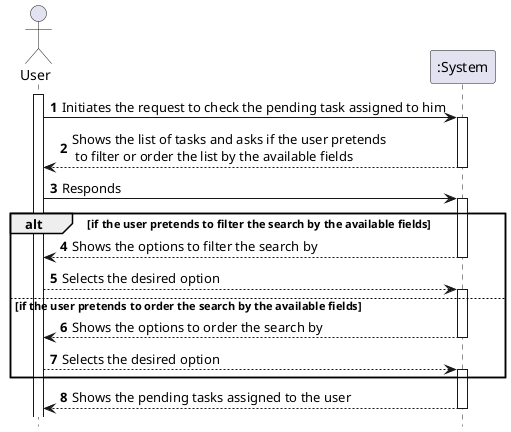 @startuml
autonumber
hide footbox

actor "User" as USER

participant ":System" as SYST

activate USER
USER-> SYST : Initiates the request to check the pending task assigned to him
activate SYST

SYST --> USER: Shows the list of tasks and asks if the user pretends\n to filter or order the list by the available fields

deactivate SYST

USER-> SYST : Responds
activate SYST

alt if the user pretends to filter the search by the available fields
    SYST --> USER: Shows the options to filter the search by
    deactivate SYST

    USER --> SYST: Selects the desired option
    activate SYST
else if the user pretends to order the search by the available fields
    SYST --> USER: Shows the options to order the search by
    deactivate SYST

    USER --> SYST: Selects the desired option
    activate SYST

end alt

SYST --> USER: Shows the pending tasks assigned to the user
deactivate SYST


@enduml